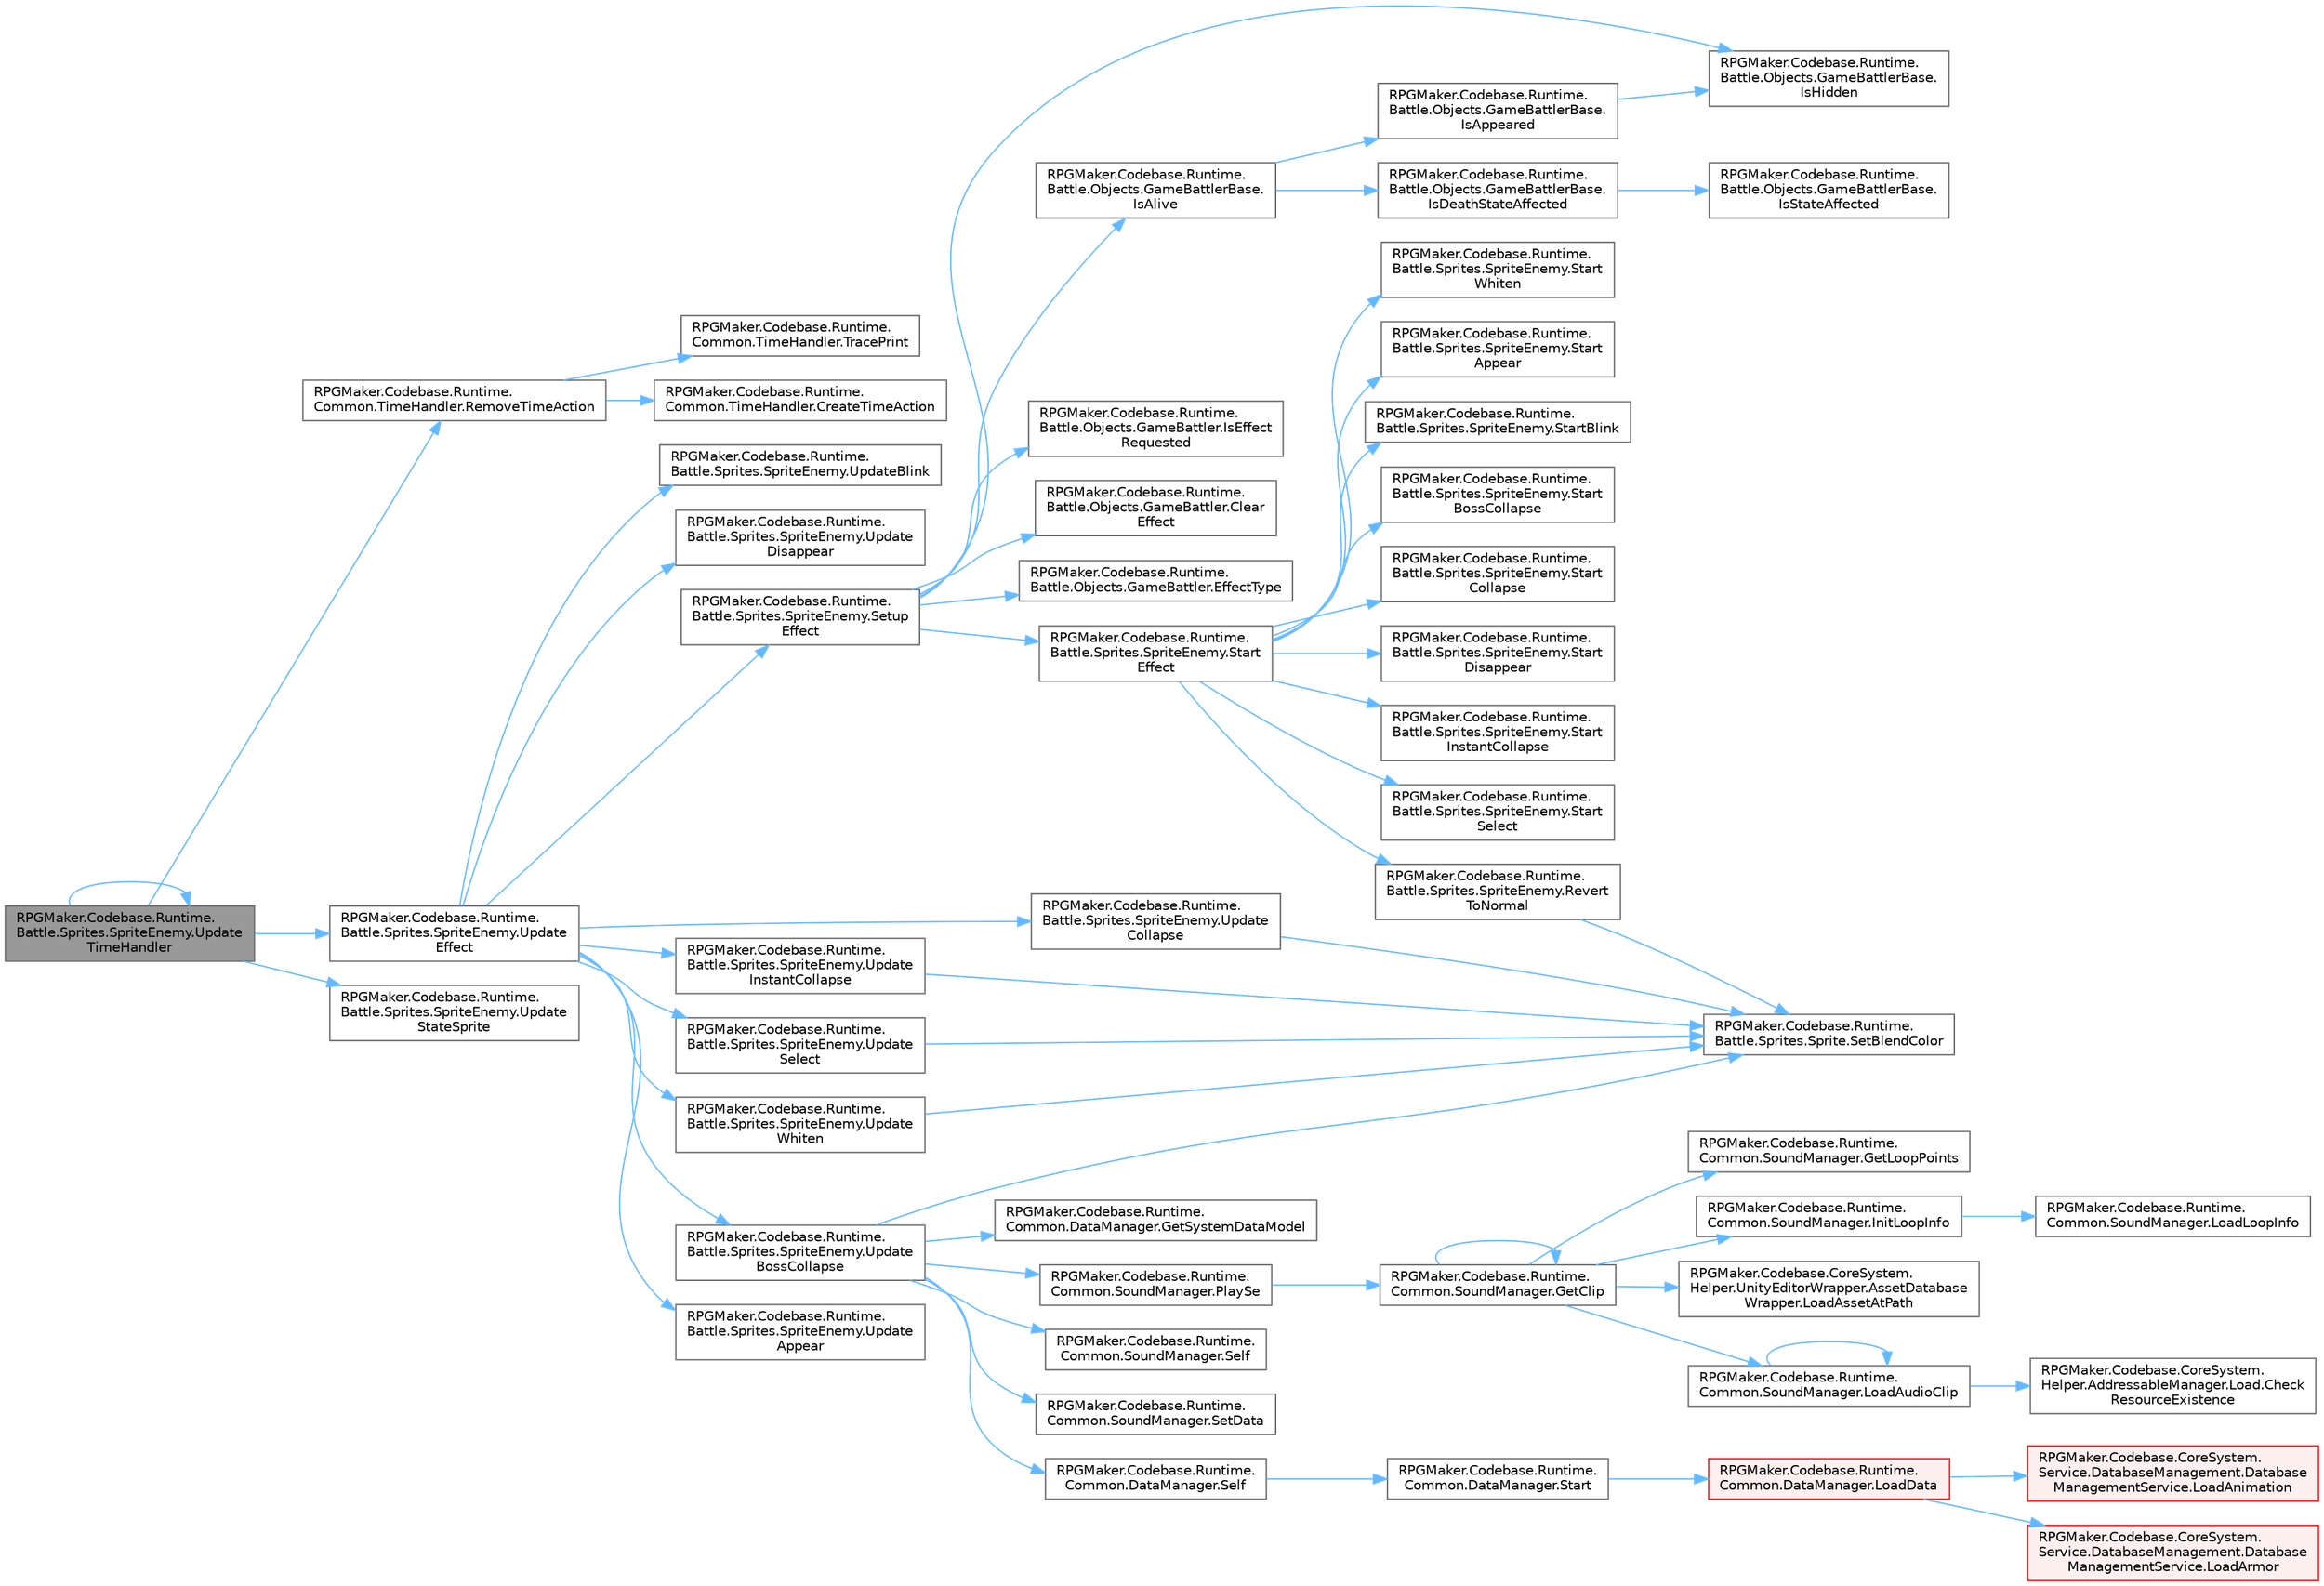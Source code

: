 digraph "RPGMaker.Codebase.Runtime.Battle.Sprites.SpriteEnemy.UpdateTimeHandler"
{
 // LATEX_PDF_SIZE
  bgcolor="transparent";
  edge [fontname=Helvetica,fontsize=10,labelfontname=Helvetica,labelfontsize=10];
  node [fontname=Helvetica,fontsize=10,shape=box,height=0.2,width=0.4];
  rankdir="LR";
  Node1 [id="Node000001",label="RPGMaker.Codebase.Runtime.\lBattle.Sprites.SpriteEnemy.Update\lTimeHandler",height=0.2,width=0.4,color="gray40", fillcolor="grey60", style="filled", fontcolor="black",tooltip="Update処理"];
  Node1 -> Node2 [id="edge1_Node000001_Node000002",color="steelblue1",style="solid",tooltip=" "];
  Node2 [id="Node000002",label="RPGMaker.Codebase.Runtime.\lCommon.TimeHandler.RemoveTimeAction",height=0.2,width=0.4,color="grey40", fillcolor="white", style="filled",URL="$d3/dac/class_r_p_g_maker_1_1_codebase_1_1_runtime_1_1_common_1_1_time_handler.html#acbacfdc0a0c421baed7613fc41529941",tooltip="Actionの削除"];
  Node2 -> Node3 [id="edge2_Node000002_Node000003",color="steelblue1",style="solid",tooltip=" "];
  Node3 [id="Node000003",label="RPGMaker.Codebase.Runtime.\lCommon.TimeHandler.CreateTimeAction",height=0.2,width=0.4,color="grey40", fillcolor="white", style="filled",URL="$d3/dac/class_r_p_g_maker_1_1_codebase_1_1_runtime_1_1_common_1_1_time_handler.html#a5eef3d1f8380e9a82f53b599f3a3b2d5",tooltip=" "];
  Node2 -> Node4 [id="edge3_Node000002_Node000004",color="steelblue1",style="solid",tooltip=" "];
  Node4 [id="Node000004",label="RPGMaker.Codebase.Runtime.\lCommon.TimeHandler.TracePrint",height=0.2,width=0.4,color="grey40", fillcolor="white", style="filled",URL="$d3/dac/class_r_p_g_maker_1_1_codebase_1_1_runtime_1_1_common_1_1_time_handler.html#a8c7773e140b3739304925ce8a0198ee5",tooltip=" "];
  Node1 -> Node5 [id="edge4_Node000001_Node000005",color="steelblue1",style="solid",tooltip=" "];
  Node5 [id="Node000005",label="RPGMaker.Codebase.Runtime.\lBattle.Sprites.SpriteEnemy.Update\lEffect",height=0.2,width=0.4,color="grey40", fillcolor="white", style="filled",URL="$d3/d60/class_r_p_g_maker_1_1_codebase_1_1_runtime_1_1_battle_1_1_sprites_1_1_sprite_enemy.html#a50803cbc5aba7b5ad0094cc0a57f3356",tooltip="エフェクトをアップデート"];
  Node5 -> Node6 [id="edge5_Node000005_Node000006",color="steelblue1",style="solid",tooltip=" "];
  Node6 [id="Node000006",label="RPGMaker.Codebase.Runtime.\lBattle.Sprites.SpriteEnemy.Setup\lEffect",height=0.2,width=0.4,color="grey40", fillcolor="white", style="filled",URL="$d3/d60/class_r_p_g_maker_1_1_codebase_1_1_runtime_1_1_battle_1_1_sprites_1_1_sprite_enemy.html#a39aaa805516cab029f2cc9e96231d4ea",tooltip="エフェクトの準備"];
  Node6 -> Node7 [id="edge6_Node000006_Node000007",color="steelblue1",style="solid",tooltip=" "];
  Node7 [id="Node000007",label="RPGMaker.Codebase.Runtime.\lBattle.Objects.GameBattler.Clear\lEffect",height=0.2,width=0.4,color="grey40", fillcolor="white", style="filled",URL="$d6/de6/class_r_p_g_maker_1_1_codebase_1_1_runtime_1_1_battle_1_1_objects_1_1_game_battler.html#a910678c6b3d996b5b303f010d52f2ea0",tooltip="エフェクトを消去"];
  Node6 -> Node8 [id="edge7_Node000006_Node000008",color="steelblue1",style="solid",tooltip=" "];
  Node8 [id="Node000008",label="RPGMaker.Codebase.Runtime.\lBattle.Objects.GameBattler.EffectType",height=0.2,width=0.4,color="grey40", fillcolor="white", style="filled",URL="$d6/de6/class_r_p_g_maker_1_1_codebase_1_1_runtime_1_1_battle_1_1_objects_1_1_game_battler.html#a9f35d1ebe4d81b053e310a2747b802e9",tooltip="エフェクトタイプを返す"];
  Node6 -> Node9 [id="edge8_Node000006_Node000009",color="steelblue1",style="solid",tooltip=" "];
  Node9 [id="Node000009",label="RPGMaker.Codebase.Runtime.\lBattle.Objects.GameBattlerBase.\lIsAlive",height=0.2,width=0.4,color="grey40", fillcolor="white", style="filled",URL="$d2/d70/class_r_p_g_maker_1_1_codebase_1_1_runtime_1_1_battle_1_1_objects_1_1_game_battler_base.html#ab0cfe0154c253bf8dbdd917e1b83ecea",tooltip="生きているか"];
  Node9 -> Node10 [id="edge9_Node000009_Node000010",color="steelblue1",style="solid",tooltip=" "];
  Node10 [id="Node000010",label="RPGMaker.Codebase.Runtime.\lBattle.Objects.GameBattlerBase.\lIsAppeared",height=0.2,width=0.4,color="grey40", fillcolor="white", style="filled",URL="$d2/d70/class_r_p_g_maker_1_1_codebase_1_1_runtime_1_1_battle_1_1_objects_1_1_game_battler_base.html#acd49841382f83d27e5380c894ae98c07",tooltip="現れているか"];
  Node10 -> Node11 [id="edge10_Node000010_Node000011",color="steelblue1",style="solid",tooltip=" "];
  Node11 [id="Node000011",label="RPGMaker.Codebase.Runtime.\lBattle.Objects.GameBattlerBase.\lIsHidden",height=0.2,width=0.4,color="grey40", fillcolor="white", style="filled",URL="$d2/d70/class_r_p_g_maker_1_1_codebase_1_1_runtime_1_1_battle_1_1_objects_1_1_game_battler_base.html#ab31a3ef28fe70dd09c18387b9c30946b",tooltip="隠れているか"];
  Node9 -> Node12 [id="edge11_Node000009_Node000012",color="steelblue1",style="solid",tooltip=" "];
  Node12 [id="Node000012",label="RPGMaker.Codebase.Runtime.\lBattle.Objects.GameBattlerBase.\lIsDeathStateAffected",height=0.2,width=0.4,color="grey40", fillcolor="white", style="filled",URL="$d2/d70/class_r_p_g_maker_1_1_codebase_1_1_runtime_1_1_battle_1_1_objects_1_1_game_battler_base.html#a2615772b2c3bc9d65699ee3b0b77aae1",tooltip="死亡ステートか"];
  Node12 -> Node13 [id="edge12_Node000012_Node000013",color="steelblue1",style="solid",tooltip=" "];
  Node13 [id="Node000013",label="RPGMaker.Codebase.Runtime.\lBattle.Objects.GameBattlerBase.\lIsStateAffected",height=0.2,width=0.4,color="grey40", fillcolor="white", style="filled",URL="$d2/d70/class_r_p_g_maker_1_1_codebase_1_1_runtime_1_1_battle_1_1_objects_1_1_game_battler_base.html#ae149ea29154d386ec71f09400d260b37",tooltip="指定したステートか"];
  Node6 -> Node14 [id="edge13_Node000006_Node000014",color="steelblue1",style="solid",tooltip=" "];
  Node14 [id="Node000014",label="RPGMaker.Codebase.Runtime.\lBattle.Objects.GameBattler.IsEffect\lRequested",height=0.2,width=0.4,color="grey40", fillcolor="white", style="filled",URL="$d6/de6/class_r_p_g_maker_1_1_codebase_1_1_runtime_1_1_battle_1_1_objects_1_1_game_battler.html#a6ceabd9a23ea0e57b7ebfd6a11868348",tooltip="エフェクトが要求されているか"];
  Node6 -> Node11 [id="edge14_Node000006_Node000011",color="steelblue1",style="solid",tooltip=" "];
  Node6 -> Node15 [id="edge15_Node000006_Node000015",color="steelblue1",style="solid",tooltip=" "];
  Node15 [id="Node000015",label="RPGMaker.Codebase.Runtime.\lBattle.Sprites.SpriteEnemy.Start\lEffect",height=0.2,width=0.4,color="grey40", fillcolor="white", style="filled",URL="$d3/d60/class_r_p_g_maker_1_1_codebase_1_1_runtime_1_1_battle_1_1_sprites_1_1_sprite_enemy.html#a7c2ef4d3985f5e98814dc6f2a6f49c2a",tooltip="指定したエフェクトの開始"];
  Node15 -> Node16 [id="edge16_Node000015_Node000016",color="steelblue1",style="solid",tooltip=" "];
  Node16 [id="Node000016",label="RPGMaker.Codebase.Runtime.\lBattle.Sprites.SpriteEnemy.Revert\lToNormal",height=0.2,width=0.4,color="grey40", fillcolor="white", style="filled",URL="$d3/d60/class_r_p_g_maker_1_1_codebase_1_1_runtime_1_1_battle_1_1_sprites_1_1_sprite_enemy.html#a25c1b678614691402c6438c6650f222c",tooltip="状態を通常に戻す"];
  Node16 -> Node17 [id="edge17_Node000016_Node000017",color="steelblue1",style="solid",tooltip=" "];
  Node17 [id="Node000017",label="RPGMaker.Codebase.Runtime.\lBattle.Sprites.Sprite.SetBlendColor",height=0.2,width=0.4,color="grey40", fillcolor="white", style="filled",URL="$de/db2/class_r_p_g_maker_1_1_codebase_1_1_runtime_1_1_battle_1_1_sprites_1_1_sprite.html#adfea0a47930d10d10103da5d95016fcf",tooltip="BlendColor設定"];
  Node15 -> Node18 [id="edge18_Node000015_Node000018",color="steelblue1",style="solid",tooltip=" "];
  Node18 [id="Node000018",label="RPGMaker.Codebase.Runtime.\lBattle.Sprites.SpriteEnemy.Start\lAppear",height=0.2,width=0.4,color="grey40", fillcolor="white", style="filled",URL="$d3/d60/class_r_p_g_maker_1_1_codebase_1_1_runtime_1_1_battle_1_1_sprites_1_1_sprite_enemy.html#a485ceb05e15b2856991960925a060760",tooltip="出現の開始"];
  Node15 -> Node19 [id="edge19_Node000015_Node000019",color="steelblue1",style="solid",tooltip=" "];
  Node19 [id="Node000019",label="RPGMaker.Codebase.Runtime.\lBattle.Sprites.SpriteEnemy.StartBlink",height=0.2,width=0.4,color="grey40", fillcolor="white", style="filled",URL="$d3/d60/class_r_p_g_maker_1_1_codebase_1_1_runtime_1_1_battle_1_1_sprites_1_1_sprite_enemy.html#aee292eb5b9222149ae6b78ede3d57737",tooltip="点滅の開始"];
  Node15 -> Node20 [id="edge20_Node000015_Node000020",color="steelblue1",style="solid",tooltip=" "];
  Node20 [id="Node000020",label="RPGMaker.Codebase.Runtime.\lBattle.Sprites.SpriteEnemy.Start\lBossCollapse",height=0.2,width=0.4,color="grey40", fillcolor="white", style="filled",URL="$d3/d60/class_r_p_g_maker_1_1_codebase_1_1_runtime_1_1_battle_1_1_sprites_1_1_sprite_enemy.html#a9d3311965d42e827933e8fae74699448",tooltip="[消滅エフェクト - ボス]開始"];
  Node15 -> Node21 [id="edge21_Node000015_Node000021",color="steelblue1",style="solid",tooltip=" "];
  Node21 [id="Node000021",label="RPGMaker.Codebase.Runtime.\lBattle.Sprites.SpriteEnemy.Start\lCollapse",height=0.2,width=0.4,color="grey40", fillcolor="white", style="filled",URL="$d3/d60/class_r_p_g_maker_1_1_codebase_1_1_runtime_1_1_battle_1_1_sprites_1_1_sprite_enemy.html#a0bd20b6c1ceca769c72a6a6038058dfd",tooltip="[消滅エフェクト - 通常]開始"];
  Node15 -> Node22 [id="edge22_Node000015_Node000022",color="steelblue1",style="solid",tooltip=" "];
  Node22 [id="Node000022",label="RPGMaker.Codebase.Runtime.\lBattle.Sprites.SpriteEnemy.Start\lDisappear",height=0.2,width=0.4,color="grey40", fillcolor="white", style="filled",URL="$d3/d60/class_r_p_g_maker_1_1_codebase_1_1_runtime_1_1_battle_1_1_sprites_1_1_sprite_enemy.html#af5f671a9de94adcbc48bcdb9ad2270cb",tooltip="消滅の開始"];
  Node15 -> Node23 [id="edge23_Node000015_Node000023",color="steelblue1",style="solid",tooltip=" "];
  Node23 [id="Node000023",label="RPGMaker.Codebase.Runtime.\lBattle.Sprites.SpriteEnemy.Start\lInstantCollapse",height=0.2,width=0.4,color="grey40", fillcolor="white", style="filled",URL="$d3/d60/class_r_p_g_maker_1_1_codebase_1_1_runtime_1_1_battle_1_1_sprites_1_1_sprite_enemy.html#ab936514e3b9dd3be1df5e2aec8559a94",tooltip="[消滅エフェクト - 瞬間消去]開始"];
  Node15 -> Node24 [id="edge24_Node000015_Node000024",color="steelblue1",style="solid",tooltip=" "];
  Node24 [id="Node000024",label="RPGMaker.Codebase.Runtime.\lBattle.Sprites.SpriteEnemy.Start\lSelect",height=0.2,width=0.4,color="grey40", fillcolor="white", style="filled",URL="$d3/d60/class_r_p_g_maker_1_1_codebase_1_1_runtime_1_1_battle_1_1_sprites_1_1_sprite_enemy.html#a448ccaa514d14053cc84a0009168f759",tooltip="敵の選択表示アニメーション開始"];
  Node15 -> Node25 [id="edge25_Node000015_Node000025",color="steelblue1",style="solid",tooltip=" "];
  Node25 [id="Node000025",label="RPGMaker.Codebase.Runtime.\lBattle.Sprites.SpriteEnemy.Start\lWhiten",height=0.2,width=0.4,color="grey40", fillcolor="white", style="filled",URL="$d3/d60/class_r_p_g_maker_1_1_codebase_1_1_runtime_1_1_battle_1_1_sprites_1_1_sprite_enemy.html#ac81db798d343153ebe47bc8f7ba49de4",tooltip="白く変化開始"];
  Node5 -> Node26 [id="edge26_Node000005_Node000026",color="steelblue1",style="solid",tooltip=" "];
  Node26 [id="Node000026",label="RPGMaker.Codebase.Runtime.\lBattle.Sprites.SpriteEnemy.Update\lAppear",height=0.2,width=0.4,color="grey40", fillcolor="white", style="filled",URL="$d3/d60/class_r_p_g_maker_1_1_codebase_1_1_runtime_1_1_battle_1_1_sprites_1_1_sprite_enemy.html#a9893c30326e1ffbf1bc37120b7dd5ec5",tooltip="出現エフェクトをアップデート"];
  Node5 -> Node27 [id="edge27_Node000005_Node000027",color="steelblue1",style="solid",tooltip=" "];
  Node27 [id="Node000027",label="RPGMaker.Codebase.Runtime.\lBattle.Sprites.SpriteEnemy.UpdateBlink",height=0.2,width=0.4,color="grey40", fillcolor="white", style="filled",URL="$d3/d60/class_r_p_g_maker_1_1_codebase_1_1_runtime_1_1_battle_1_1_sprites_1_1_sprite_enemy.html#a0fc936d82f17d2d76a376b8b04a78e18",tooltip="点滅をアップデート"];
  Node5 -> Node28 [id="edge28_Node000005_Node000028",color="steelblue1",style="solid",tooltip=" "];
  Node28 [id="Node000028",label="RPGMaker.Codebase.Runtime.\lBattle.Sprites.SpriteEnemy.Update\lBossCollapse",height=0.2,width=0.4,color="grey40", fillcolor="white", style="filled",URL="$d3/d60/class_r_p_g_maker_1_1_codebase_1_1_runtime_1_1_battle_1_1_sprites_1_1_sprite_enemy.html#aee50d89ae23962bc06aad315145d6d87",tooltip="[消滅エフェクト - ボス]をアップデート"];
  Node28 -> Node29 [id="edge29_Node000028_Node000029",color="steelblue1",style="solid",tooltip=" "];
  Node29 [id="Node000029",label="RPGMaker.Codebase.Runtime.\lCommon.DataManager.GetSystemDataModel",height=0.2,width=0.4,color="grey40", fillcolor="white", style="filled",URL="$d5/d08/class_r_p_g_maker_1_1_codebase_1_1_runtime_1_1_common_1_1_data_manager.html#acdc0251471c3db50b36db22a1f9b9d83",tooltip=" "];
  Node28 -> Node30 [id="edge30_Node000028_Node000030",color="steelblue1",style="solid",tooltip=" "];
  Node30 [id="Node000030",label="RPGMaker.Codebase.Runtime.\lCommon.SoundManager.PlaySe",height=0.2,width=0.4,color="grey40", fillcolor="white", style="filled",URL="$dc/d92/class_r_p_g_maker_1_1_codebase_1_1_runtime_1_1_common_1_1_sound_manager.html#ac7b8d39ef1c764cd1c8ce2931d7dfd11",tooltip=" "];
  Node30 -> Node31 [id="edge31_Node000030_Node000031",color="steelblue1",style="solid",tooltip=" "];
  Node31 [id="Node000031",label="RPGMaker.Codebase.Runtime.\lCommon.SoundManager.GetClip",height=0.2,width=0.4,color="grey40", fillcolor="white", style="filled",URL="$dc/d92/class_r_p_g_maker_1_1_codebase_1_1_runtime_1_1_common_1_1_sound_manager.html#afeb381d3d8889091583df950cc926c62",tooltip=" "];
  Node31 -> Node31 [id="edge32_Node000031_Node000031",color="steelblue1",style="solid",tooltip=" "];
  Node31 -> Node32 [id="edge33_Node000031_Node000032",color="steelblue1",style="solid",tooltip=" "];
  Node32 [id="Node000032",label="RPGMaker.Codebase.Runtime.\lCommon.SoundManager.GetLoopPoints",height=0.2,width=0.4,color="grey40", fillcolor="white", style="filled",URL="$dc/d92/class_r_p_g_maker_1_1_codebase_1_1_runtime_1_1_common_1_1_sound_manager.html#a7228afa99df4d81a360c14edb0d411f8",tooltip=" "];
  Node31 -> Node33 [id="edge34_Node000031_Node000033",color="steelblue1",style="solid",tooltip=" "];
  Node33 [id="Node000033",label="RPGMaker.Codebase.Runtime.\lCommon.SoundManager.InitLoopInfo",height=0.2,width=0.4,color="grey40", fillcolor="white", style="filled",URL="$dc/d92/class_r_p_g_maker_1_1_codebase_1_1_runtime_1_1_common_1_1_sound_manager.html#ac75b7dca570d7fd62b1664eb0fef3307",tooltip=" "];
  Node33 -> Node34 [id="edge35_Node000033_Node000034",color="steelblue1",style="solid",tooltip=" "];
  Node34 [id="Node000034",label="RPGMaker.Codebase.Runtime.\lCommon.SoundManager.LoadLoopInfo",height=0.2,width=0.4,color="grey40", fillcolor="white", style="filled",URL="$dc/d92/class_r_p_g_maker_1_1_codebase_1_1_runtime_1_1_common_1_1_sound_manager.html#aae0e1f5a36b0bc87012e6f9324d5dfef",tooltip=" "];
  Node31 -> Node35 [id="edge36_Node000031_Node000035",color="steelblue1",style="solid",tooltip=" "];
  Node35 [id="Node000035",label="RPGMaker.Codebase.CoreSystem.\lHelper.UnityEditorWrapper.AssetDatabase\lWrapper.LoadAssetAtPath",height=0.2,width=0.4,color="grey40", fillcolor="white", style="filled",URL="$d9/d20/class_r_p_g_maker_1_1_codebase_1_1_core_system_1_1_helper_1_1_unity_editor_wrapper_1_1_asset_database_wrapper.html#a471f932b0479bad28c9fd1b02f1d5d7a",tooltip=" "];
  Node31 -> Node36 [id="edge37_Node000031_Node000036",color="steelblue1",style="solid",tooltip=" "];
  Node36 [id="Node000036",label="RPGMaker.Codebase.Runtime.\lCommon.SoundManager.LoadAudioClip",height=0.2,width=0.4,color="grey40", fillcolor="white", style="filled",URL="$dc/d92/class_r_p_g_maker_1_1_codebase_1_1_runtime_1_1_common_1_1_sound_manager.html#a8c0191bb79baa4d8c4eb38ee21540139",tooltip=" "];
  Node36 -> Node37 [id="edge38_Node000036_Node000037",color="steelblue1",style="solid",tooltip=" "];
  Node37 [id="Node000037",label="RPGMaker.Codebase.CoreSystem.\lHelper.AddressableManager.Load.Check\lResourceExistence",height=0.2,width=0.4,color="grey40", fillcolor="white", style="filled",URL="$d8/d6d/class_r_p_g_maker_1_1_codebase_1_1_core_system_1_1_helper_1_1_addressable_manager_1_1_load.html#a31f36cbb565794e2193951b24a8ef831",tooltip=" "];
  Node36 -> Node36 [id="edge39_Node000036_Node000036",color="steelblue1",style="solid",tooltip=" "];
  Node28 -> Node38 [id="edge40_Node000028_Node000038",color="steelblue1",style="solid",tooltip=" "];
  Node38 [id="Node000038",label="RPGMaker.Codebase.Runtime.\lCommon.DataManager.Self",height=0.2,width=0.4,color="grey40", fillcolor="white", style="filled",URL="$d5/d08/class_r_p_g_maker_1_1_codebase_1_1_runtime_1_1_common_1_1_data_manager.html#a8f0a40fd71fe0a873d1905e106299934",tooltip=" "];
  Node38 -> Node39 [id="edge41_Node000038_Node000039",color="steelblue1",style="solid",tooltip=" "];
  Node39 [id="Node000039",label="RPGMaker.Codebase.Runtime.\lCommon.DataManager.Start",height=0.2,width=0.4,color="grey40", fillcolor="white", style="filled",URL="$d5/d08/class_r_p_g_maker_1_1_codebase_1_1_runtime_1_1_common_1_1_data_manager.html#ace8f5b29b336a071e6383ecdbe0f85c5",tooltip=" "];
  Node39 -> Node40 [id="edge42_Node000039_Node000040",color="steelblue1",style="solid",tooltip=" "];
  Node40 [id="Node000040",label="RPGMaker.Codebase.Runtime.\lCommon.DataManager.LoadData",height=0.2,width=0.4,color="red", fillcolor="#FFF0F0", style="filled",URL="$d5/d08/class_r_p_g_maker_1_1_codebase_1_1_runtime_1_1_common_1_1_data_manager.html#a42e1175b0a1dc3a225503e007043dc86",tooltip=" "];
  Node40 -> Node41 [id="edge43_Node000040_Node000041",color="steelblue1",style="solid",tooltip=" "];
  Node41 [id="Node000041",label="RPGMaker.Codebase.CoreSystem.\lService.DatabaseManagement.Database\lManagementService.LoadAnimation",height=0.2,width=0.4,color="red", fillcolor="#FFF0F0", style="filled",URL="$db/db0/class_r_p_g_maker_1_1_codebase_1_1_core_system_1_1_service_1_1_database_management_1_1_database_management_service.html#a24090092bb5f0e3f1a7f6d136a10cd22",tooltip=" "];
  Node40 -> Node43 [id="edge44_Node000040_Node000043",color="steelblue1",style="solid",tooltip=" "];
  Node43 [id="Node000043",label="RPGMaker.Codebase.CoreSystem.\lService.DatabaseManagement.Database\lManagementService.LoadArmor",height=0.2,width=0.4,color="red", fillcolor="#FFF0F0", style="filled",URL="$db/db0/class_r_p_g_maker_1_1_codebase_1_1_core_system_1_1_service_1_1_database_management_1_1_database_management_service.html#aa2e210bbbaf85d6ed1f74aa1170b786a",tooltip=" "];
  Node28 -> Node76 [id="edge45_Node000028_Node000076",color="steelblue1",style="solid",tooltip=" "];
  Node76 [id="Node000076",label="RPGMaker.Codebase.Runtime.\lCommon.SoundManager.Self",height=0.2,width=0.4,color="grey40", fillcolor="white", style="filled",URL="$dc/d92/class_r_p_g_maker_1_1_codebase_1_1_runtime_1_1_common_1_1_sound_manager.html#aca0898033e6c728c94d26ad955dc4968",tooltip=" "];
  Node28 -> Node17 [id="edge46_Node000028_Node000017",color="steelblue1",style="solid",tooltip=" "];
  Node28 -> Node77 [id="edge47_Node000028_Node000077",color="steelblue1",style="solid",tooltip=" "];
  Node77 [id="Node000077",label="RPGMaker.Codebase.Runtime.\lCommon.SoundManager.SetData",height=0.2,width=0.4,color="grey40", fillcolor="white", style="filled",URL="$dc/d92/class_r_p_g_maker_1_1_codebase_1_1_runtime_1_1_common_1_1_sound_manager.html#a0618a93ba58b7dbf31684f62cf69a8dd",tooltip=" "];
  Node5 -> Node78 [id="edge48_Node000005_Node000078",color="steelblue1",style="solid",tooltip=" "];
  Node78 [id="Node000078",label="RPGMaker.Codebase.Runtime.\lBattle.Sprites.SpriteEnemy.Update\lCollapse",height=0.2,width=0.4,color="grey40", fillcolor="white", style="filled",URL="$d3/d60/class_r_p_g_maker_1_1_codebase_1_1_runtime_1_1_battle_1_1_sprites_1_1_sprite_enemy.html#aa9a3134e571dac96b038922fdd3a9370",tooltip="[消滅エフェクト - 通常]をアップデート"];
  Node78 -> Node17 [id="edge49_Node000078_Node000017",color="steelblue1",style="solid",tooltip=" "];
  Node5 -> Node79 [id="edge50_Node000005_Node000079",color="steelblue1",style="solid",tooltip=" "];
  Node79 [id="Node000079",label="RPGMaker.Codebase.Runtime.\lBattle.Sprites.SpriteEnemy.Update\lDisappear",height=0.2,width=0.4,color="grey40", fillcolor="white", style="filled",URL="$d3/d60/class_r_p_g_maker_1_1_codebase_1_1_runtime_1_1_battle_1_1_sprites_1_1_sprite_enemy.html#a3b89f8cb37e009f6f711aafe123b62bb",tooltip="消滅エフェクトをアップデート"];
  Node5 -> Node80 [id="edge51_Node000005_Node000080",color="steelblue1",style="solid",tooltip=" "];
  Node80 [id="Node000080",label="RPGMaker.Codebase.Runtime.\lBattle.Sprites.SpriteEnemy.Update\lInstantCollapse",height=0.2,width=0.4,color="grey40", fillcolor="white", style="filled",URL="$d3/d60/class_r_p_g_maker_1_1_codebase_1_1_runtime_1_1_battle_1_1_sprites_1_1_sprite_enemy.html#a182cb5066b571cc131154cdd17778391",tooltip="[消滅エフェクト - 瞬間消去]をアップデート"];
  Node80 -> Node17 [id="edge52_Node000080_Node000017",color="steelblue1",style="solid",tooltip=" "];
  Node5 -> Node81 [id="edge53_Node000005_Node000081",color="steelblue1",style="solid",tooltip=" "];
  Node81 [id="Node000081",label="RPGMaker.Codebase.Runtime.\lBattle.Sprites.SpriteEnemy.Update\lSelect",height=0.2,width=0.4,color="grey40", fillcolor="white", style="filled",URL="$d3/d60/class_r_p_g_maker_1_1_codebase_1_1_runtime_1_1_battle_1_1_sprites_1_1_sprite_enemy.html#a635b13d63339f2e1127eb43dedcca1f4",tooltip="敵の選択アニメーション更新"];
  Node81 -> Node17 [id="edge54_Node000081_Node000017",color="steelblue1",style="solid",tooltip=" "];
  Node5 -> Node82 [id="edge55_Node000005_Node000082",color="steelblue1",style="solid",tooltip=" "];
  Node82 [id="Node000082",label="RPGMaker.Codebase.Runtime.\lBattle.Sprites.SpriteEnemy.Update\lWhiten",height=0.2,width=0.4,color="grey40", fillcolor="white", style="filled",URL="$d3/d60/class_r_p_g_maker_1_1_codebase_1_1_runtime_1_1_battle_1_1_sprites_1_1_sprite_enemy.html#a5e18e7c8363617e98a64292c2b666178",tooltip="白エフェクトをアップデート"];
  Node82 -> Node17 [id="edge56_Node000082_Node000017",color="steelblue1",style="solid",tooltip=" "];
  Node1 -> Node83 [id="edge57_Node000001_Node000083",color="steelblue1",style="solid",tooltip=" "];
  Node83 [id="Node000083",label="RPGMaker.Codebase.Runtime.\lBattle.Sprites.SpriteEnemy.Update\lStateSprite",height=0.2,width=0.4,color="grey40", fillcolor="white", style="filled",URL="$d3/d60/class_r_p_g_maker_1_1_codebase_1_1_runtime_1_1_battle_1_1_sprites_1_1_sprite_enemy.html#a53dc8f75adfa22baab08eeb4dde00f2c",tooltip="ステートスプライトをアップデート"];
  Node1 -> Node1 [id="edge58_Node000001_Node000001",color="steelblue1",style="solid",tooltip=" "];
}
